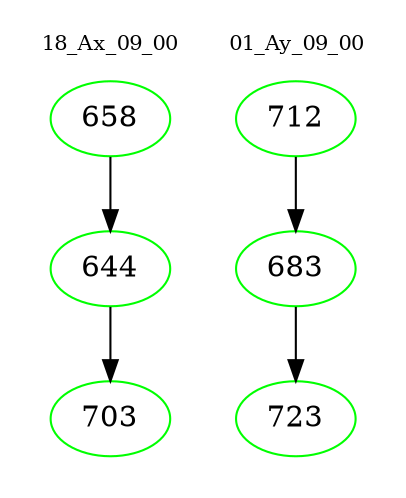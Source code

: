 digraph{
subgraph cluster_0 {
color = white
label = "18_Ax_09_00";
fontsize=10;
T0_658 [label="658", color="green"]
T0_658 -> T0_644 [color="black"]
T0_644 [label="644", color="green"]
T0_644 -> T0_703 [color="black"]
T0_703 [label="703", color="green"]
}
subgraph cluster_1 {
color = white
label = "01_Ay_09_00";
fontsize=10;
T1_712 [label="712", color="green"]
T1_712 -> T1_683 [color="black"]
T1_683 [label="683", color="green"]
T1_683 -> T1_723 [color="black"]
T1_723 [label="723", color="green"]
}
}
